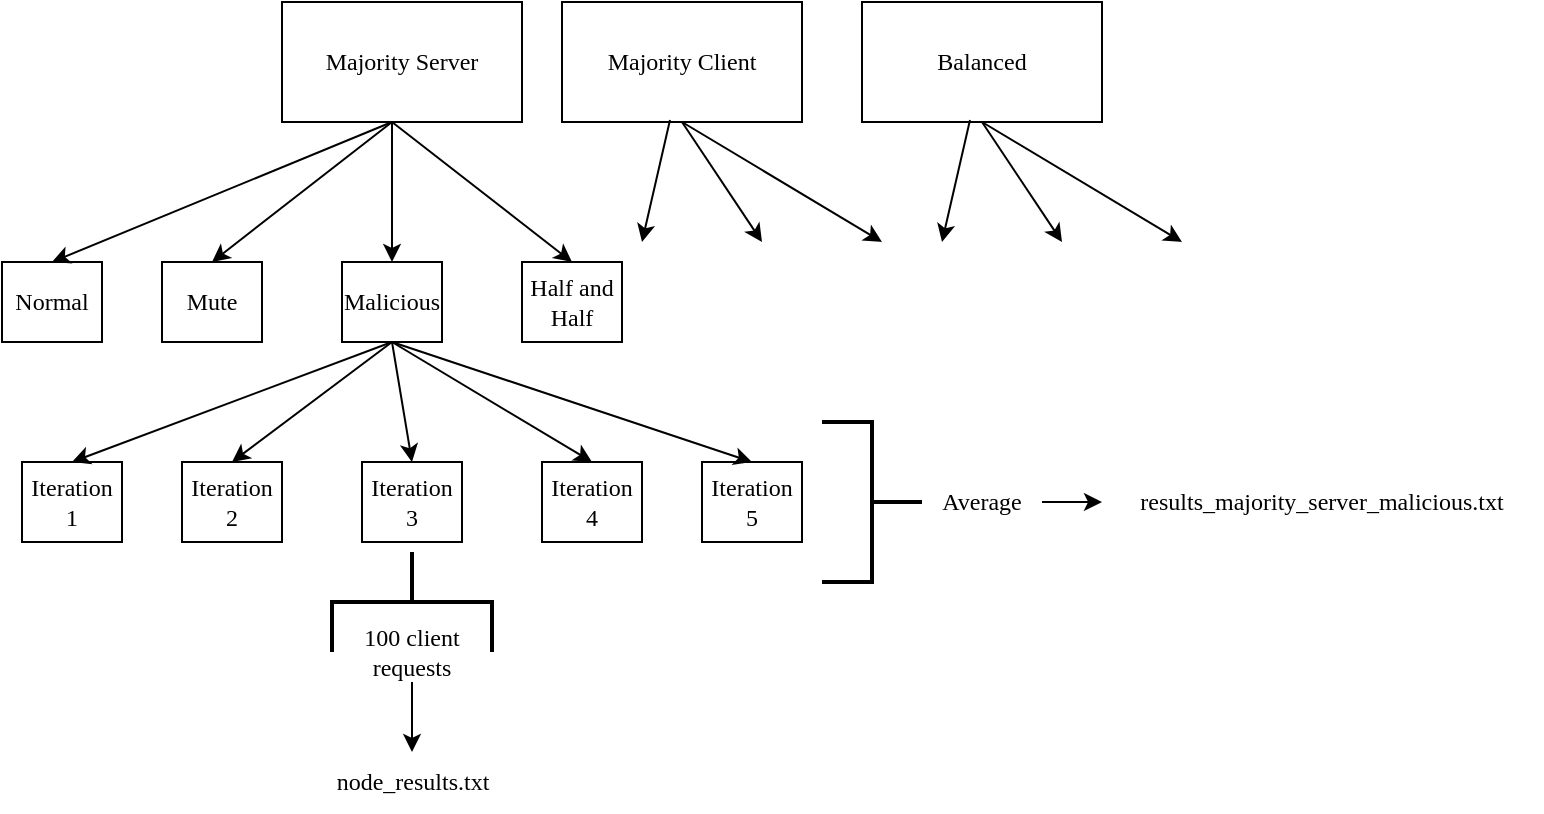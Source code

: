 <mxfile version="21.2.1" type="device">
  <diagram name="Page-1" id="fJYTolNkv0oJSZw6YcjP">
    <mxGraphModel dx="1434" dy="756" grid="1" gridSize="10" guides="1" tooltips="1" connect="1" arrows="1" fold="1" page="1" pageScale="1" pageWidth="827" pageHeight="1169" math="0" shadow="0">
      <root>
        <mxCell id="0" />
        <mxCell id="1" parent="0" />
        <mxCell id="cxYo2-Zy_hyxnVCHdYQa-3" value="&lt;font face=&quot;Times New Roman&quot;&gt;Majority Server&lt;/font&gt;" style="rounded=0;whiteSpace=wrap;html=1;" parent="1" vertex="1">
          <mxGeometry x="280" y="80" width="120" height="60" as="geometry" />
        </mxCell>
        <mxCell id="cxYo2-Zy_hyxnVCHdYQa-4" value="&lt;font face=&quot;Times New Roman&quot;&gt;Majority Client&lt;/font&gt;" style="rounded=0;whiteSpace=wrap;html=1;" parent="1" vertex="1">
          <mxGeometry x="420" y="80" width="120" height="60" as="geometry" />
        </mxCell>
        <mxCell id="cxYo2-Zy_hyxnVCHdYQa-12" value="&lt;font face=&quot;Times New Roman&quot;&gt;Mute&lt;/font&gt;" style="rounded=0;whiteSpace=wrap;html=1;" parent="1" vertex="1">
          <mxGeometry x="220" y="210" width="50" height="40" as="geometry" />
        </mxCell>
        <mxCell id="cxYo2-Zy_hyxnVCHdYQa-13" value="&lt;font face=&quot;Times New Roman&quot;&gt;Half and Half&lt;/font&gt;" style="rounded=0;whiteSpace=wrap;html=1;" parent="1" vertex="1">
          <mxGeometry x="400" y="210" width="50" height="40" as="geometry" />
        </mxCell>
        <mxCell id="cxYo2-Zy_hyxnVCHdYQa-14" value="&lt;font face=&quot;Times New Roman&quot;&gt;Malicious&lt;br&gt;&lt;/font&gt;" style="rounded=0;whiteSpace=wrap;html=1;" parent="1" vertex="1">
          <mxGeometry x="310" y="210" width="50" height="40" as="geometry" />
        </mxCell>
        <mxCell id="cxYo2-Zy_hyxnVCHdYQa-15" value="&lt;font face=&quot;Times New Roman&quot;&gt;Normal&lt;/font&gt;" style="rounded=0;whiteSpace=wrap;html=1;" parent="1" vertex="1">
          <mxGeometry x="140" y="210" width="50" height="40" as="geometry" />
        </mxCell>
        <mxCell id="cxYo2-Zy_hyxnVCHdYQa-16" value="" style="endArrow=classic;html=1;rounded=0;exitX=0.5;exitY=1;exitDx=0;exitDy=0;entryX=0.5;entryY=0;entryDx=0;entryDy=0;" parent="1" target="cxYo2-Zy_hyxnVCHdYQa-15" edge="1">
          <mxGeometry width="50" height="50" relative="1" as="geometry">
            <mxPoint x="335" y="140" as="sourcePoint" />
            <mxPoint x="360" y="110" as="targetPoint" />
          </mxGeometry>
        </mxCell>
        <mxCell id="cxYo2-Zy_hyxnVCHdYQa-17" value="" style="endArrow=classic;html=1;rounded=0;exitX=0.5;exitY=1;exitDx=0;exitDy=0;entryX=0.5;entryY=0;entryDx=0;entryDy=0;" parent="1" target="cxYo2-Zy_hyxnVCHdYQa-14" edge="1">
          <mxGeometry width="50" height="50" relative="1" as="geometry">
            <mxPoint x="335" y="140" as="sourcePoint" />
            <mxPoint x="370" y="120" as="targetPoint" />
          </mxGeometry>
        </mxCell>
        <mxCell id="cxYo2-Zy_hyxnVCHdYQa-18" value="" style="endArrow=classic;html=1;rounded=0;exitX=0.5;exitY=1;exitDx=0;exitDy=0;entryX=0.5;entryY=0;entryDx=0;entryDy=0;" parent="1" target="cxYo2-Zy_hyxnVCHdYQa-12" edge="1">
          <mxGeometry width="50" height="50" relative="1" as="geometry">
            <mxPoint x="335" y="140" as="sourcePoint" />
            <mxPoint x="380" y="130" as="targetPoint" />
          </mxGeometry>
        </mxCell>
        <mxCell id="cxYo2-Zy_hyxnVCHdYQa-20" value="" style="endArrow=classic;html=1;rounded=0;exitX=0.5;exitY=1;exitDx=0;exitDy=0;entryX=0.5;entryY=0;entryDx=0;entryDy=0;" parent="1" target="cxYo2-Zy_hyxnVCHdYQa-13" edge="1">
          <mxGeometry width="50" height="50" relative="1" as="geometry">
            <mxPoint x="335" y="140" as="sourcePoint" />
            <mxPoint x="390" y="140" as="targetPoint" />
          </mxGeometry>
        </mxCell>
        <mxCell id="cxYo2-Zy_hyxnVCHdYQa-21" value="" style="endArrow=classic;html=1;rounded=0;exitX=0.45;exitY=0.983;exitDx=0;exitDy=0;exitPerimeter=0;" parent="1" source="cxYo2-Zy_hyxnVCHdYQa-4" edge="1">
          <mxGeometry width="50" height="50" relative="1" as="geometry">
            <mxPoint x="450" y="160" as="sourcePoint" />
            <mxPoint x="460" y="200" as="targetPoint" />
          </mxGeometry>
        </mxCell>
        <mxCell id="cxYo2-Zy_hyxnVCHdYQa-22" value="" style="endArrow=classic;html=1;rounded=0;exitX=0.5;exitY=1;exitDx=0;exitDy=0;" parent="1" source="cxYo2-Zy_hyxnVCHdYQa-4" edge="1">
          <mxGeometry width="50" height="50" relative="1" as="geometry">
            <mxPoint x="635" y="170" as="sourcePoint" />
            <mxPoint x="520" y="200" as="targetPoint" />
          </mxGeometry>
        </mxCell>
        <mxCell id="cxYo2-Zy_hyxnVCHdYQa-23" value="" style="endArrow=classic;html=1;rounded=0;exitX=0.5;exitY=1;exitDx=0;exitDy=0;" parent="1" source="cxYo2-Zy_hyxnVCHdYQa-4" edge="1">
          <mxGeometry width="50" height="50" relative="1" as="geometry">
            <mxPoint x="665" y="170" as="sourcePoint" />
            <mxPoint x="580" y="200" as="targetPoint" />
          </mxGeometry>
        </mxCell>
        <mxCell id="cxYo2-Zy_hyxnVCHdYQa-29" value="&lt;font face=&quot;Times New Roman&quot;&gt;Iteration 2&lt;/font&gt;" style="rounded=0;whiteSpace=wrap;html=1;" parent="1" vertex="1">
          <mxGeometry x="230" y="310" width="50" height="40" as="geometry" />
        </mxCell>
        <mxCell id="cxYo2-Zy_hyxnVCHdYQa-30" value="&lt;font face=&quot;Times New Roman&quot;&gt;Iteration 4&lt;/font&gt;" style="rounded=0;whiteSpace=wrap;html=1;" parent="1" vertex="1">
          <mxGeometry x="410" y="310" width="50" height="40" as="geometry" />
        </mxCell>
        <mxCell id="cxYo2-Zy_hyxnVCHdYQa-31" value="&lt;font face=&quot;Times New Roman&quot;&gt;Iteration 3&lt;br&gt;&lt;/font&gt;" style="rounded=0;whiteSpace=wrap;html=1;" parent="1" vertex="1">
          <mxGeometry x="320" y="310" width="50" height="40" as="geometry" />
        </mxCell>
        <mxCell id="cxYo2-Zy_hyxnVCHdYQa-32" value="&lt;font face=&quot;Times New Roman&quot;&gt;Iteration 1&lt;/font&gt;" style="rounded=0;whiteSpace=wrap;html=1;" parent="1" vertex="1">
          <mxGeometry x="150" y="310" width="50" height="40" as="geometry" />
        </mxCell>
        <mxCell id="cxYo2-Zy_hyxnVCHdYQa-33" value="&lt;font face=&quot;Times New Roman&quot;&gt;Iteration 5&lt;/font&gt;" style="rounded=0;whiteSpace=wrap;html=1;" parent="1" vertex="1">
          <mxGeometry x="490" y="310" width="50" height="40" as="geometry" />
        </mxCell>
        <mxCell id="cxYo2-Zy_hyxnVCHdYQa-35" value="" style="endArrow=classic;html=1;rounded=0;exitX=0.5;exitY=1;exitDx=0;exitDy=0;entryX=0.5;entryY=0;entryDx=0;entryDy=0;" parent="1" source="cxYo2-Zy_hyxnVCHdYQa-14" target="cxYo2-Zy_hyxnVCHdYQa-32" edge="1">
          <mxGeometry width="50" height="50" relative="1" as="geometry">
            <mxPoint x="630" y="210" as="sourcePoint" />
            <mxPoint x="680" y="160" as="targetPoint" />
          </mxGeometry>
        </mxCell>
        <mxCell id="cxYo2-Zy_hyxnVCHdYQa-38" value="" style="endArrow=classic;html=1;rounded=0;exitX=0.5;exitY=1;exitDx=0;exitDy=0;entryX=0.5;entryY=0;entryDx=0;entryDy=0;" parent="1" source="cxYo2-Zy_hyxnVCHdYQa-14" target="cxYo2-Zy_hyxnVCHdYQa-29" edge="1">
          <mxGeometry width="50" height="50" relative="1" as="geometry">
            <mxPoint x="345" y="260" as="sourcePoint" />
            <mxPoint x="185" y="320" as="targetPoint" />
          </mxGeometry>
        </mxCell>
        <mxCell id="cxYo2-Zy_hyxnVCHdYQa-39" value="" style="endArrow=classic;html=1;rounded=0;exitX=0.5;exitY=1;exitDx=0;exitDy=0;entryX=0.5;entryY=0;entryDx=0;entryDy=0;" parent="1" source="cxYo2-Zy_hyxnVCHdYQa-14" target="cxYo2-Zy_hyxnVCHdYQa-31" edge="1">
          <mxGeometry width="50" height="50" relative="1" as="geometry">
            <mxPoint x="355" y="270" as="sourcePoint" />
            <mxPoint x="195" y="330" as="targetPoint" />
          </mxGeometry>
        </mxCell>
        <mxCell id="cxYo2-Zy_hyxnVCHdYQa-41" value="" style="endArrow=classic;html=1;rounded=0;exitX=0.5;exitY=1;exitDx=0;exitDy=0;entryX=0.5;entryY=0;entryDx=0;entryDy=0;" parent="1" source="cxYo2-Zy_hyxnVCHdYQa-14" target="cxYo2-Zy_hyxnVCHdYQa-30" edge="1">
          <mxGeometry width="50" height="50" relative="1" as="geometry">
            <mxPoint x="365" y="280" as="sourcePoint" />
            <mxPoint x="205" y="340" as="targetPoint" />
          </mxGeometry>
        </mxCell>
        <mxCell id="cxYo2-Zy_hyxnVCHdYQa-42" value="" style="endArrow=classic;html=1;rounded=0;exitX=0.5;exitY=1;exitDx=0;exitDy=0;entryX=0.5;entryY=0;entryDx=0;entryDy=0;" parent="1" source="cxYo2-Zy_hyxnVCHdYQa-14" target="cxYo2-Zy_hyxnVCHdYQa-33" edge="1">
          <mxGeometry width="50" height="50" relative="1" as="geometry">
            <mxPoint x="375" y="290" as="sourcePoint" />
            <mxPoint x="215" y="350" as="targetPoint" />
          </mxGeometry>
        </mxCell>
        <mxCell id="cxYo2-Zy_hyxnVCHdYQa-43" value="" style="strokeWidth=2;html=1;shape=mxgraph.flowchart.annotation_2;align=left;labelPosition=right;pointerEvents=1;rotation=90;" parent="1" vertex="1">
          <mxGeometry x="320" y="340" width="50" height="80" as="geometry" />
        </mxCell>
        <mxCell id="cxYo2-Zy_hyxnVCHdYQa-46" style="edgeStyle=orthogonalEdgeStyle;rounded=0;orthogonalLoop=1;jettySize=auto;html=1;exitX=0.5;exitY=1;exitDx=0;exitDy=0;entryX=0.5;entryY=0;entryDx=0;entryDy=0;" parent="1" source="cxYo2-Zy_hyxnVCHdYQa-44" target="cxYo2-Zy_hyxnVCHdYQa-47" edge="1">
          <mxGeometry relative="1" as="geometry">
            <mxPoint x="345" y="450" as="targetPoint" />
          </mxGeometry>
        </mxCell>
        <mxCell id="cxYo2-Zy_hyxnVCHdYQa-44" value="100 client requests" style="text;html=1;strokeColor=none;fillColor=none;align=center;verticalAlign=middle;whiteSpace=wrap;rounded=0;fontFamily=Times New Roman;" parent="1" vertex="1">
          <mxGeometry x="315" y="390" width="60" height="30" as="geometry" />
        </mxCell>
        <mxCell id="cxYo2-Zy_hyxnVCHdYQa-47" value="node_results.txt" style="text;html=1;strokeColor=none;fillColor=none;align=center;verticalAlign=middle;whiteSpace=wrap;rounded=0;fontFamily=Times New Roman;" parent="1" vertex="1">
          <mxGeometry x="302.5" y="455" width="85" height="30" as="geometry" />
        </mxCell>
        <mxCell id="cxYo2-Zy_hyxnVCHdYQa-48" value="" style="strokeWidth=2;html=1;shape=mxgraph.flowchart.annotation_2;align=left;labelPosition=right;pointerEvents=1;rotation=-180;" parent="1" vertex="1">
          <mxGeometry x="550" y="290" width="50" height="80" as="geometry" />
        </mxCell>
        <mxCell id="cxYo2-Zy_hyxnVCHdYQa-50" style="edgeStyle=orthogonalEdgeStyle;rounded=0;orthogonalLoop=1;jettySize=auto;html=1;exitX=1;exitY=0.5;exitDx=0;exitDy=0;entryX=0;entryY=0.5;entryDx=0;entryDy=0;" parent="1" source="cxYo2-Zy_hyxnVCHdYQa-49" target="cxYo2-Zy_hyxnVCHdYQa-51" edge="1">
          <mxGeometry relative="1" as="geometry">
            <mxPoint x="680" y="330" as="targetPoint" />
          </mxGeometry>
        </mxCell>
        <mxCell id="cxYo2-Zy_hyxnVCHdYQa-49" value="Average" style="text;html=1;strokeColor=none;fillColor=none;align=center;verticalAlign=middle;whiteSpace=wrap;rounded=0;fontFamily=Times New Roman;" parent="1" vertex="1">
          <mxGeometry x="600" y="315" width="60" height="30" as="geometry" />
        </mxCell>
        <mxCell id="cxYo2-Zy_hyxnVCHdYQa-51" value="results_majority_server_malicious.txt" style="text;html=1;strokeColor=none;fillColor=none;align=center;verticalAlign=middle;whiteSpace=wrap;rounded=0;fontFamily=Times New Roman;" parent="1" vertex="1">
          <mxGeometry x="690" y="315" width="220" height="30" as="geometry" />
        </mxCell>
        <mxCell id="EzDs3DjtX2QvghOg0j50-1" value="&lt;font face=&quot;Times New Roman&quot;&gt;Balanced&lt;/font&gt;" style="rounded=0;whiteSpace=wrap;html=1;" vertex="1" parent="1">
          <mxGeometry x="570" y="80" width="120" height="60" as="geometry" />
        </mxCell>
        <mxCell id="EzDs3DjtX2QvghOg0j50-2" value="" style="endArrow=classic;html=1;rounded=0;exitX=0.45;exitY=0.983;exitDx=0;exitDy=0;exitPerimeter=0;" edge="1" parent="1" source="EzDs3DjtX2QvghOg0j50-1">
          <mxGeometry width="50" height="50" relative="1" as="geometry">
            <mxPoint x="600" y="160" as="sourcePoint" />
            <mxPoint x="610" y="200" as="targetPoint" />
          </mxGeometry>
        </mxCell>
        <mxCell id="EzDs3DjtX2QvghOg0j50-3" value="" style="endArrow=classic;html=1;rounded=0;exitX=0.5;exitY=1;exitDx=0;exitDy=0;" edge="1" parent="1" source="EzDs3DjtX2QvghOg0j50-1">
          <mxGeometry width="50" height="50" relative="1" as="geometry">
            <mxPoint x="785" y="170" as="sourcePoint" />
            <mxPoint x="670" y="200" as="targetPoint" />
          </mxGeometry>
        </mxCell>
        <mxCell id="EzDs3DjtX2QvghOg0j50-4" value="" style="endArrow=classic;html=1;rounded=0;exitX=0.5;exitY=1;exitDx=0;exitDy=0;" edge="1" parent="1" source="EzDs3DjtX2QvghOg0j50-1">
          <mxGeometry width="50" height="50" relative="1" as="geometry">
            <mxPoint x="815" y="170" as="sourcePoint" />
            <mxPoint x="730" y="200" as="targetPoint" />
          </mxGeometry>
        </mxCell>
      </root>
    </mxGraphModel>
  </diagram>
</mxfile>

